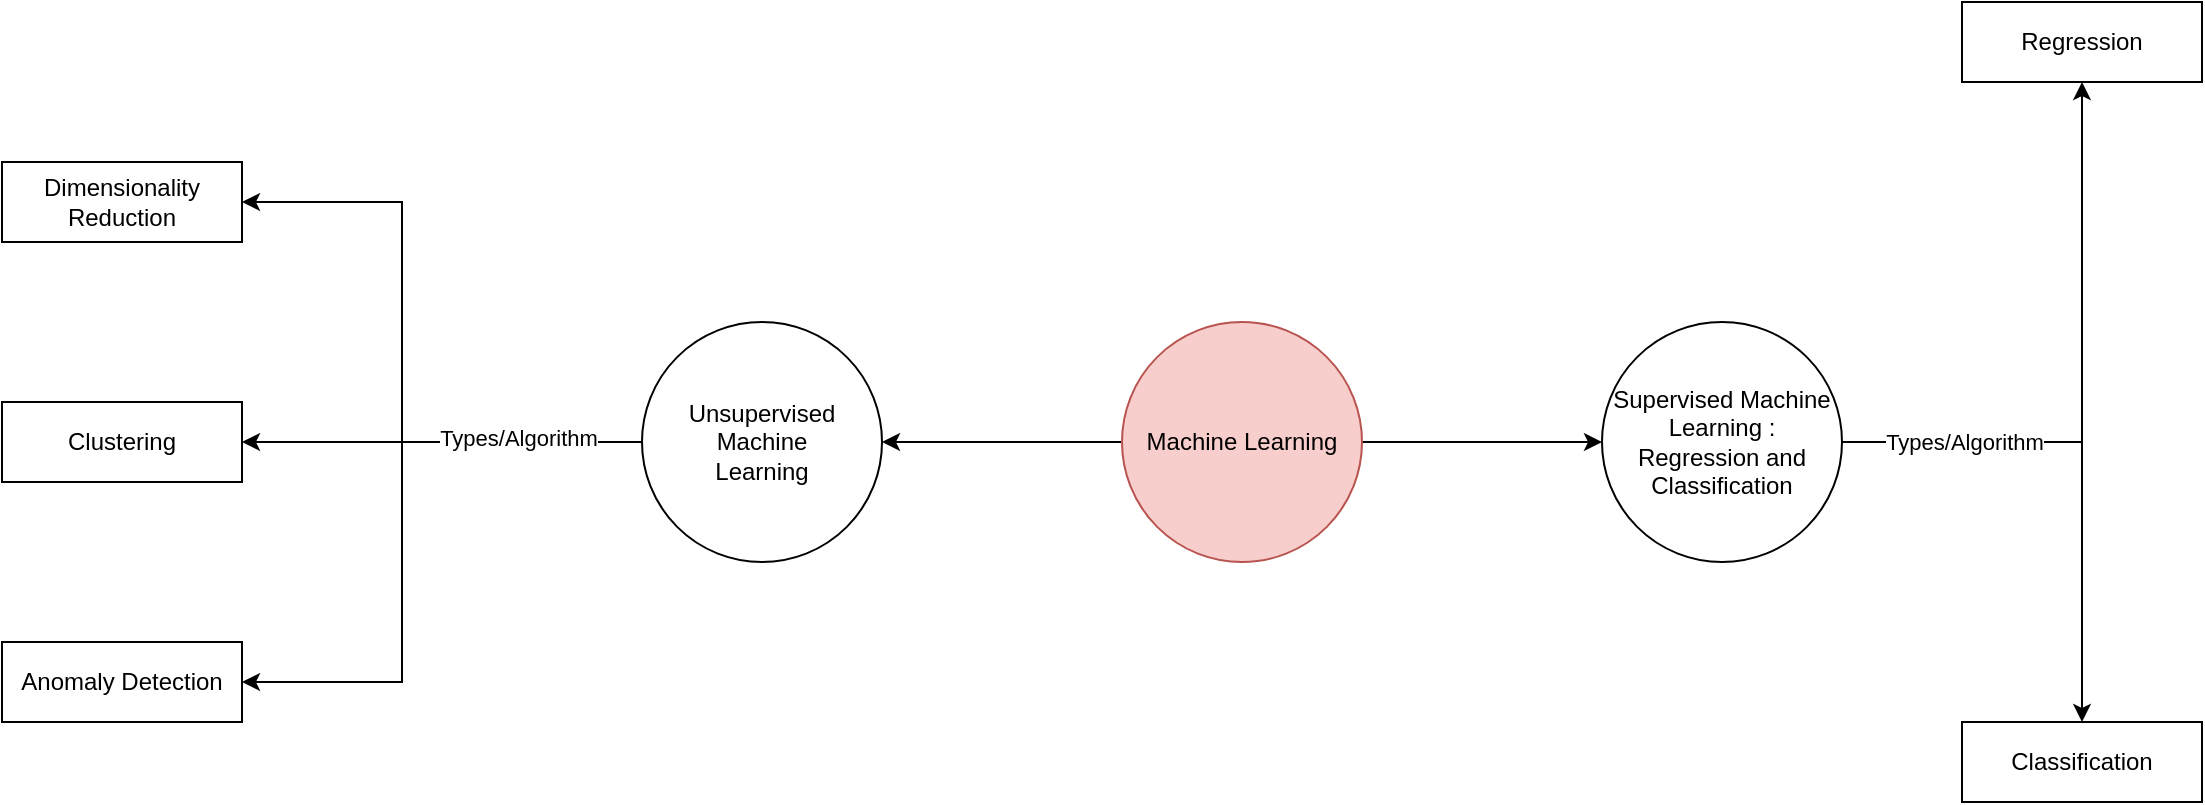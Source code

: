 <mxfile version="24.4.10" type="github">
  <diagram name="MLS : Supervised Learning : Regression and Classification" id="eHIpIphJcRmWK1lwxBbz">
    <mxGraphModel dx="2924" dy="1182" grid="1" gridSize="10" guides="1" tooltips="1" connect="1" arrows="1" fold="1" page="1" pageScale="1" pageWidth="850" pageHeight="1100" math="0" shadow="0">
      <root>
        <mxCell id="0" />
        <mxCell id="1" parent="0" />
        <mxCell id="a_R5YziGcIO-rgUj8Wt9-7" value="" style="edgeStyle=orthogonalEdgeStyle;rounded=0;orthogonalLoop=1;jettySize=auto;html=1;" edge="1" parent="1" source="a_R5YziGcIO-rgUj8Wt9-1" target="a_R5YziGcIO-rgUj8Wt9-6">
          <mxGeometry relative="1" as="geometry" />
        </mxCell>
        <mxCell id="a_R5YziGcIO-rgUj8Wt9-9" style="edgeStyle=orthogonalEdgeStyle;rounded=0;orthogonalLoop=1;jettySize=auto;html=1;" edge="1" parent="1" source="a_R5YziGcIO-rgUj8Wt9-1" target="a_R5YziGcIO-rgUj8Wt9-8">
          <mxGeometry relative="1" as="geometry" />
        </mxCell>
        <mxCell id="a_R5YziGcIO-rgUj8Wt9-10" value="Types/Algorithm" style="edgeLabel;html=1;align=center;verticalAlign=middle;resizable=0;points=[];" vertex="1" connectable="0" parent="a_R5YziGcIO-rgUj8Wt9-9">
          <mxGeometry x="-0.529" relative="1" as="geometry">
            <mxPoint as="offset" />
          </mxGeometry>
        </mxCell>
        <mxCell id="a_R5YziGcIO-rgUj8Wt9-1" value="&lt;div align=&quot;center&quot;&gt;Supervised Machine Learning :&lt;br&gt;Regression and &lt;br&gt;Classification&lt;br&gt;&lt;/div&gt;" style="ellipse;whiteSpace=wrap;html=1;aspect=fixed;align=center;" vertex="1" parent="1">
          <mxGeometry x="360" y="400" width="120" height="120" as="geometry" />
        </mxCell>
        <mxCell id="a_R5YziGcIO-rgUj8Wt9-3" style="edgeStyle=orthogonalEdgeStyle;rounded=0;orthogonalLoop=1;jettySize=auto;html=1;entryX=0;entryY=0.5;entryDx=0;entryDy=0;" edge="1" parent="1" source="a_R5YziGcIO-rgUj8Wt9-2" target="a_R5YziGcIO-rgUj8Wt9-1">
          <mxGeometry relative="1" as="geometry" />
        </mxCell>
        <mxCell id="a_R5YziGcIO-rgUj8Wt9-5" value="" style="edgeStyle=orthogonalEdgeStyle;rounded=0;orthogonalLoop=1;jettySize=auto;html=1;" edge="1" parent="1" source="a_R5YziGcIO-rgUj8Wt9-2" target="a_R5YziGcIO-rgUj8Wt9-4">
          <mxGeometry relative="1" as="geometry" />
        </mxCell>
        <mxCell id="a_R5YziGcIO-rgUj8Wt9-2" value="Machine Learning" style="ellipse;whiteSpace=wrap;html=1;aspect=fixed;align=center;fillColor=#f8cecc;strokeColor=#b85450;" vertex="1" parent="1">
          <mxGeometry x="120" y="400" width="120" height="120" as="geometry" />
        </mxCell>
        <mxCell id="a_R5YziGcIO-rgUj8Wt9-12" style="edgeStyle=orthogonalEdgeStyle;rounded=0;orthogonalLoop=1;jettySize=auto;html=1;" edge="1" parent="1" source="a_R5YziGcIO-rgUj8Wt9-4" target="a_R5YziGcIO-rgUj8Wt9-11">
          <mxGeometry relative="1" as="geometry" />
        </mxCell>
        <mxCell id="a_R5YziGcIO-rgUj8Wt9-15" style="edgeStyle=orthogonalEdgeStyle;rounded=0;orthogonalLoop=1;jettySize=auto;html=1;entryX=1;entryY=0.5;entryDx=0;entryDy=0;" edge="1" parent="1" source="a_R5YziGcIO-rgUj8Wt9-4" target="a_R5YziGcIO-rgUj8Wt9-14">
          <mxGeometry relative="1" as="geometry">
            <Array as="points">
              <mxPoint x="-240" y="460" />
              <mxPoint x="-240" y="340" />
            </Array>
          </mxGeometry>
        </mxCell>
        <mxCell id="a_R5YziGcIO-rgUj8Wt9-16" style="edgeStyle=orthogonalEdgeStyle;rounded=0;orthogonalLoop=1;jettySize=auto;html=1;entryX=1;entryY=0.5;entryDx=0;entryDy=0;" edge="1" parent="1" source="a_R5YziGcIO-rgUj8Wt9-4" target="a_R5YziGcIO-rgUj8Wt9-13">
          <mxGeometry relative="1" as="geometry">
            <Array as="points">
              <mxPoint x="-240" y="460" />
              <mxPoint x="-240" y="580" />
            </Array>
          </mxGeometry>
        </mxCell>
        <mxCell id="a_R5YziGcIO-rgUj8Wt9-17" value="Types/Algorithm" style="edgeLabel;html=1;align=center;verticalAlign=middle;resizable=0;points=[];" vertex="1" connectable="0" parent="a_R5YziGcIO-rgUj8Wt9-16">
          <mxGeometry x="-0.613" y="-2" relative="1" as="geometry">
            <mxPoint as="offset" />
          </mxGeometry>
        </mxCell>
        <mxCell id="a_R5YziGcIO-rgUj8Wt9-4" value="Unsupervised&lt;br&gt;Machine &lt;br&gt;Learning" style="ellipse;whiteSpace=wrap;html=1;" vertex="1" parent="1">
          <mxGeometry x="-120" y="400" width="120" height="120" as="geometry" />
        </mxCell>
        <mxCell id="a_R5YziGcIO-rgUj8Wt9-6" value="Regression" style="whiteSpace=wrap;html=1;" vertex="1" parent="1">
          <mxGeometry x="540" y="240" width="120" height="40" as="geometry" />
        </mxCell>
        <mxCell id="a_R5YziGcIO-rgUj8Wt9-8" value="Classification" style="whiteSpace=wrap;html=1;" vertex="1" parent="1">
          <mxGeometry x="540" y="600" width="120" height="40" as="geometry" />
        </mxCell>
        <mxCell id="a_R5YziGcIO-rgUj8Wt9-11" value="Clustering" style="whiteSpace=wrap;html=1;" vertex="1" parent="1">
          <mxGeometry x="-440" y="440" width="120" height="40" as="geometry" />
        </mxCell>
        <mxCell id="a_R5YziGcIO-rgUj8Wt9-13" value="Anomaly Detection" style="whiteSpace=wrap;html=1;" vertex="1" parent="1">
          <mxGeometry x="-440" y="560" width="120" height="40" as="geometry" />
        </mxCell>
        <mxCell id="a_R5YziGcIO-rgUj8Wt9-14" value="Dimensionality Reduction" style="whiteSpace=wrap;html=1;" vertex="1" parent="1">
          <mxGeometry x="-440" y="320" width="120" height="40" as="geometry" />
        </mxCell>
      </root>
    </mxGraphModel>
  </diagram>
</mxfile>
